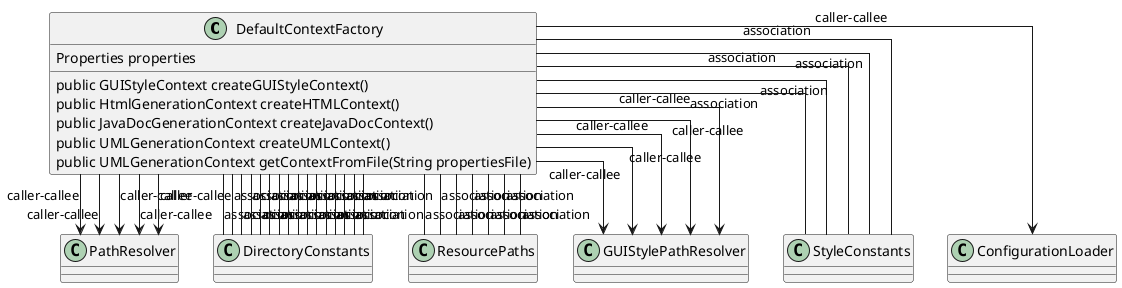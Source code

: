 @startuml
skinparam linetype Ortho
class DefaultContextFactory {
    Properties properties
    public GUIStyleContext createGUIStyleContext()
    public HtmlGenerationContext createHTMLContext()
    public JavaDocGenerationContext createJavaDocContext()
    public UMLGenerationContext createUMLContext()
    public UMLGenerationContext getContextFromFile(String propertiesFile)
}
DefaultContextFactory --> PathResolver : caller-callee
DefaultContextFactory -- DirectoryConstants : association
DefaultContextFactory -- DirectoryConstants : association
DefaultContextFactory -- ResourcePaths : association
DefaultContextFactory -- ResourcePaths : association
DefaultContextFactory -- ResourcePaths : association
DefaultContextFactory -- ResourcePaths : association
DefaultContextFactory -- DirectoryConstants : association
DefaultContextFactory -- DirectoryConstants : association
DefaultContextFactory --> PathResolver : caller-callee
DefaultContextFactory --> PathResolver : caller-callee
DefaultContextFactory --> PathResolver : caller-callee
DefaultContextFactory -- DirectoryConstants : association
DefaultContextFactory -- DirectoryConstants : association
DefaultContextFactory -- DirectoryConstants : association
DefaultContextFactory -- DirectoryConstants : association
DefaultContextFactory -- DirectoryConstants : association
DefaultContextFactory -- DirectoryConstants : association
DefaultContextFactory -- DirectoryConstants : association
DefaultContextFactory -- DirectoryConstants : association
DefaultContextFactory -- DirectoryConstants : association
DefaultContextFactory --> PathResolver : caller-callee
DefaultContextFactory -- DirectoryConstants : association
DefaultContextFactory -- DirectoryConstants : association
DefaultContextFactory -- DirectoryConstants : association
DefaultContextFactory -- ResourcePaths : association
DefaultContextFactory -- ResourcePaths : association
DefaultContextFactory -- ResourcePaths : association
DefaultContextFactory --> GUIStylePathResolver : caller-callee
DefaultContextFactory --> GUIStylePathResolver : caller-callee
DefaultContextFactory --> GUIStylePathResolver : caller-callee
DefaultContextFactory --> GUIStylePathResolver : caller-callee
DefaultContextFactory --> GUIStylePathResolver : caller-callee
DefaultContextFactory -- StyleConstants : association
DefaultContextFactory -- StyleConstants : association
DefaultContextFactory -- StyleConstants : association
DefaultContextFactory -- StyleConstants : association
DefaultContextFactory -- StyleConstants : association
DefaultContextFactory --> ConfigurationLoader : caller-callee
@enduml
